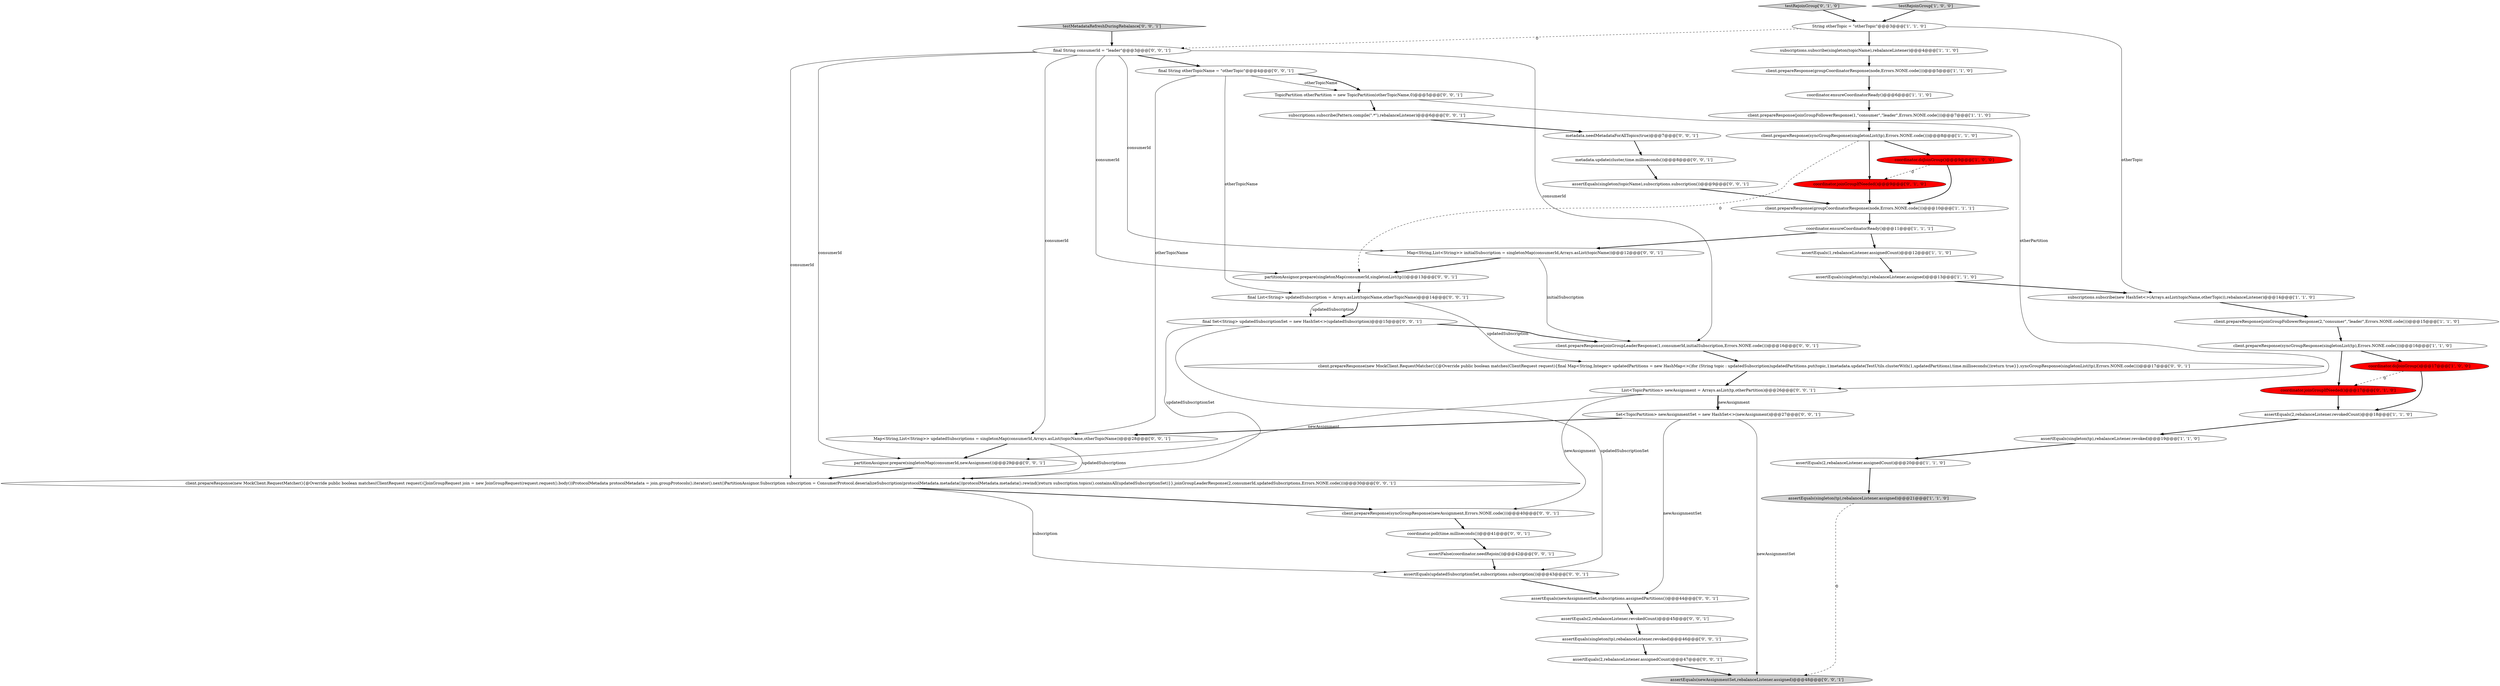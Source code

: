 digraph {
10 [style = filled, label = "assertEquals(2,rebalanceListener.revokedCount)@@@18@@@['1', '1', '0']", fillcolor = white, shape = ellipse image = "AAA0AAABBB1BBB"];
50 [style = filled, label = "Map<String,List<String>> initialSubscription = singletonMap(consumerId,Arrays.asList(topicName))@@@12@@@['0', '0', '1']", fillcolor = white, shape = ellipse image = "AAA0AAABBB3BBB"];
37 [style = filled, label = "client.prepareResponse(new MockClient.RequestMatcher(){@Override public boolean matches(ClientRequest request){JoinGroupRequest join = new JoinGroupRequest(request.request().body())ProtocolMetadata protocolMetadata = join.groupProtocols().iterator().next()PartitionAssignor.Subscription subscription = ConsumerProtocol.deserializeSubscription(protocolMetadata.metadata())protocolMetadata.metadata().rewind()return subscription.topics().containsAll(updatedSubscriptionSet)}},joinGroupLeaderResponse(2,consumerId,updatedSubscriptions,Errors.NONE.code()))@@@30@@@['0', '0', '1']", fillcolor = white, shape = ellipse image = "AAA0AAABBB3BBB"];
24 [style = filled, label = "List<TopicPartition> newAssignment = Arrays.asList(tp,otherPartition)@@@26@@@['0', '0', '1']", fillcolor = white, shape = ellipse image = "AAA0AAABBB3BBB"];
1 [style = filled, label = "client.prepareResponse(groupCoordinatorResponse(node,Errors.NONE.code()))@@@5@@@['1', '1', '0']", fillcolor = white, shape = ellipse image = "AAA0AAABBB1BBB"];
36 [style = filled, label = "assertFalse(coordinator.needRejoin())@@@42@@@['0', '0', '1']", fillcolor = white, shape = ellipse image = "AAA0AAABBB3BBB"];
42 [style = filled, label = "client.prepareResponse(new MockClient.RequestMatcher(){@Override public boolean matches(ClientRequest request){final Map<String,Integer> updatedPartitions = new HashMap<>()for (String topic : updatedSubscription)updatedPartitions.put(topic,1)metadata.update(TestUtils.clusterWith(1,updatedPartitions),time.milliseconds())return true}},syncGroupResponse(singletonList(tp),Errors.NONE.code()))@@@17@@@['0', '0', '1']", fillcolor = white, shape = ellipse image = "AAA0AAABBB3BBB"];
8 [style = filled, label = "assertEquals(1,rebalanceListener.assignedCount)@@@12@@@['1', '1', '0']", fillcolor = white, shape = ellipse image = "AAA0AAABBB1BBB"];
31 [style = filled, label = "client.prepareResponse(syncGroupResponse(newAssignment,Errors.NONE.code()))@@@40@@@['0', '0', '1']", fillcolor = white, shape = ellipse image = "AAA0AAABBB3BBB"];
13 [style = filled, label = "subscriptions.subscribe(singleton(topicName),rebalanceListener)@@@4@@@['1', '1', '0']", fillcolor = white, shape = ellipse image = "AAA0AAABBB1BBB"];
48 [style = filled, label = "TopicPartition otherPartition = new TopicPartition(otherTopicName,0)@@@5@@@['0', '0', '1']", fillcolor = white, shape = ellipse image = "AAA0AAABBB3BBB"];
23 [style = filled, label = "metadata.needMetadataForAllTopics(true)@@@7@@@['0', '0', '1']", fillcolor = white, shape = ellipse image = "AAA0AAABBB3BBB"];
14 [style = filled, label = "coordinator.ensureCoordinatorReady()@@@6@@@['1', '1', '0']", fillcolor = white, shape = ellipse image = "AAA0AAABBB1BBB"];
35 [style = filled, label = "partitionAssignor.prepare(singletonMap(consumerId,newAssignment))@@@29@@@['0', '0', '1']", fillcolor = white, shape = ellipse image = "AAA0AAABBB3BBB"];
39 [style = filled, label = "Set<TopicPartition> newAssignmentSet = new HashSet<>(newAssignment)@@@27@@@['0', '0', '1']", fillcolor = white, shape = ellipse image = "AAA0AAABBB3BBB"];
49 [style = filled, label = "metadata.update(cluster,time.milliseconds())@@@8@@@['0', '0', '1']", fillcolor = white, shape = ellipse image = "AAA0AAABBB3BBB"];
28 [style = filled, label = "partitionAssignor.prepare(singletonMap(consumerId,singletonList(tp)))@@@13@@@['0', '0', '1']", fillcolor = white, shape = ellipse image = "AAA0AAABBB3BBB"];
43 [style = filled, label = "assertEquals(newAssignmentSet,subscriptions.assignedPartitions())@@@44@@@['0', '0', '1']", fillcolor = white, shape = ellipse image = "AAA0AAABBB3BBB"];
2 [style = filled, label = "assertEquals(singleton(tp),rebalanceListener.revoked)@@@19@@@['1', '1', '0']", fillcolor = white, shape = ellipse image = "AAA0AAABBB1BBB"];
17 [style = filled, label = "assertEquals(singleton(tp),rebalanceListener.assigned)@@@21@@@['1', '1', '0']", fillcolor = lightgray, shape = ellipse image = "AAA0AAABBB1BBB"];
38 [style = filled, label = "client.prepareResponse(joinGroupLeaderResponse(1,consumerId,initialSubscription,Errors.NONE.code()))@@@16@@@['0', '0', '1']", fillcolor = white, shape = ellipse image = "AAA0AAABBB3BBB"];
19 [style = filled, label = "client.prepareResponse(groupCoordinatorResponse(node,Errors.NONE.code()))@@@10@@@['1', '1', '1']", fillcolor = white, shape = ellipse image = "AAA0AAABBB1BBB"];
20 [style = filled, label = "testRejoinGroup['0', '1', '0']", fillcolor = lightgray, shape = diamond image = "AAA0AAABBB2BBB"];
40 [style = filled, label = "assertEquals(2,rebalanceListener.revokedCount)@@@45@@@['0', '0', '1']", fillcolor = white, shape = ellipse image = "AAA0AAABBB3BBB"];
4 [style = filled, label = "testRejoinGroup['1', '0', '0']", fillcolor = lightgray, shape = diamond image = "AAA0AAABBB1BBB"];
15 [style = filled, label = "String otherTopic = \"otherTopic\"@@@3@@@['1', '1', '0']", fillcolor = white, shape = ellipse image = "AAA0AAABBB1BBB"];
16 [style = filled, label = "client.prepareResponse(joinGroupFollowerResponse(2,\"consumer\",\"leader\",Errors.NONE.code()))@@@15@@@['1', '1', '0']", fillcolor = white, shape = ellipse image = "AAA0AAABBB1BBB"];
45 [style = filled, label = "subscriptions.subscribe(Pattern.compile(\".*\"),rebalanceListener)@@@6@@@['0', '0', '1']", fillcolor = white, shape = ellipse image = "AAA0AAABBB3BBB"];
5 [style = filled, label = "coordinator.ensureCoordinatorReady()@@@11@@@['1', '1', '1']", fillcolor = white, shape = ellipse image = "AAA0AAABBB1BBB"];
46 [style = filled, label = "testMetadataRefreshDuringRebalance['0', '0', '1']", fillcolor = lightgray, shape = diamond image = "AAA0AAABBB3BBB"];
34 [style = filled, label = "final Set<String> updatedSubscriptionSet = new HashSet<>(updatedSubscription)@@@15@@@['0', '0', '1']", fillcolor = white, shape = ellipse image = "AAA0AAABBB3BBB"];
3 [style = filled, label = "assertEquals(singleton(tp),rebalanceListener.assigned)@@@13@@@['1', '1', '0']", fillcolor = white, shape = ellipse image = "AAA0AAABBB1BBB"];
22 [style = filled, label = "coordinator.joinGroupIfNeeded()@@@17@@@['0', '1', '0']", fillcolor = red, shape = ellipse image = "AAA1AAABBB2BBB"];
26 [style = filled, label = "assertEquals(newAssignmentSet,rebalanceListener.assigned)@@@48@@@['0', '0', '1']", fillcolor = lightgray, shape = ellipse image = "AAA0AAABBB3BBB"];
29 [style = filled, label = "final String consumerId = \"leader\"@@@3@@@['0', '0', '1']", fillcolor = white, shape = ellipse image = "AAA0AAABBB3BBB"];
41 [style = filled, label = "coordinator.poll(time.milliseconds())@@@41@@@['0', '0', '1']", fillcolor = white, shape = ellipse image = "AAA0AAABBB3BBB"];
12 [style = filled, label = "coordinator.doJoinGroup()@@@17@@@['1', '0', '0']", fillcolor = red, shape = ellipse image = "AAA1AAABBB1BBB"];
25 [style = filled, label = "assertEquals(updatedSubscriptionSet,subscriptions.subscription())@@@43@@@['0', '0', '1']", fillcolor = white, shape = ellipse image = "AAA0AAABBB3BBB"];
0 [style = filled, label = "client.prepareResponse(syncGroupResponse(singletonList(tp),Errors.NONE.code()))@@@8@@@['1', '1', '0']", fillcolor = white, shape = ellipse image = "AAA0AAABBB1BBB"];
30 [style = filled, label = "assertEquals(2,rebalanceListener.assignedCount)@@@47@@@['0', '0', '1']", fillcolor = white, shape = ellipse image = "AAA0AAABBB3BBB"];
44 [style = filled, label = "assertEquals(singleton(tp),rebalanceListener.revoked)@@@46@@@['0', '0', '1']", fillcolor = white, shape = ellipse image = "AAA0AAABBB3BBB"];
11 [style = filled, label = "client.prepareResponse(joinGroupFollowerResponse(1,\"consumer\",\"leader\",Errors.NONE.code()))@@@7@@@['1', '1', '0']", fillcolor = white, shape = ellipse image = "AAA0AAABBB1BBB"];
21 [style = filled, label = "coordinator.joinGroupIfNeeded()@@@9@@@['0', '1', '0']", fillcolor = red, shape = ellipse image = "AAA1AAABBB2BBB"];
47 [style = filled, label = "final List<String> updatedSubscription = Arrays.asList(topicName,otherTopicName)@@@14@@@['0', '0', '1']", fillcolor = white, shape = ellipse image = "AAA0AAABBB3BBB"];
33 [style = filled, label = "Map<String,List<String>> updatedSubscriptions = singletonMap(consumerId,Arrays.asList(topicName,otherTopicName))@@@28@@@['0', '0', '1']", fillcolor = white, shape = ellipse image = "AAA0AAABBB3BBB"];
27 [style = filled, label = "assertEquals(singleton(topicName),subscriptions.subscription())@@@9@@@['0', '0', '1']", fillcolor = white, shape = ellipse image = "AAA0AAABBB3BBB"];
32 [style = filled, label = "final String otherTopicName = \"otherTopic\"@@@4@@@['0', '0', '1']", fillcolor = white, shape = ellipse image = "AAA0AAABBB3BBB"];
6 [style = filled, label = "subscriptions.subscribe(new HashSet<>(Arrays.asList(topicName,otherTopic)),rebalanceListener)@@@14@@@['1', '1', '0']", fillcolor = white, shape = ellipse image = "AAA0AAABBB1BBB"];
18 [style = filled, label = "coordinator.doJoinGroup()@@@9@@@['1', '0', '0']", fillcolor = red, shape = ellipse image = "AAA1AAABBB1BBB"];
7 [style = filled, label = "client.prepareResponse(syncGroupResponse(singletonList(tp),Errors.NONE.code()))@@@16@@@['1', '1', '0']", fillcolor = white, shape = ellipse image = "AAA0AAABBB1BBB"];
9 [style = filled, label = "assertEquals(2,rebalanceListener.assignedCount)@@@20@@@['1', '1', '0']", fillcolor = white, shape = ellipse image = "AAA0AAABBB1BBB"];
44->30 [style = bold, label=""];
23->49 [style = bold, label=""];
5->8 [style = bold, label=""];
39->43 [style = solid, label="newAssignmentSet"];
33->35 [style = bold, label=""];
15->13 [style = bold, label=""];
48->24 [style = solid, label="otherPartition"];
32->47 [style = solid, label="otherTopicName"];
45->23 [style = bold, label=""];
21->19 [style = bold, label=""];
39->26 [style = solid, label="newAssignmentSet"];
37->25 [style = solid, label="subscription"];
7->12 [style = bold, label=""];
15->6 [style = solid, label="otherTopic"];
32->33 [style = solid, label="otherTopicName"];
28->47 [style = bold, label=""];
34->37 [style = solid, label="updatedSubscriptionSet"];
50->38 [style = solid, label="initialSubscription"];
4->15 [style = bold, label=""];
8->3 [style = bold, label=""];
16->7 [style = bold, label=""];
18->19 [style = bold, label=""];
24->39 [style = bold, label=""];
30->26 [style = bold, label=""];
32->48 [style = solid, label="otherTopicName"];
3->6 [style = bold, label=""];
9->17 [style = bold, label=""];
25->43 [style = bold, label=""];
15->29 [style = dashed, label="0"];
0->21 [style = bold, label=""];
2->9 [style = bold, label=""];
49->27 [style = bold, label=""];
42->24 [style = bold, label=""];
38->42 [style = bold, label=""];
0->28 [style = dashed, label="0"];
13->1 [style = bold, label=""];
50->28 [style = bold, label=""];
39->33 [style = bold, label=""];
46->29 [style = bold, label=""];
47->34 [style = solid, label="updatedSubscription"];
43->40 [style = bold, label=""];
19->5 [style = bold, label=""];
24->31 [style = solid, label="newAssignment"];
7->22 [style = bold, label=""];
11->0 [style = bold, label=""];
12->10 [style = bold, label=""];
48->45 [style = bold, label=""];
41->36 [style = bold, label=""];
36->25 [style = bold, label=""];
29->35 [style = solid, label="consumerId"];
47->42 [style = solid, label="updatedSubscription"];
33->37 [style = solid, label="updatedSubscriptions"];
29->33 [style = solid, label="consumerId"];
35->37 [style = bold, label=""];
37->31 [style = bold, label=""];
6->16 [style = bold, label=""];
18->21 [style = dashed, label="0"];
29->32 [style = bold, label=""];
24->39 [style = solid, label="newAssignment"];
24->35 [style = solid, label="newAssignment"];
12->22 [style = dashed, label="0"];
22->10 [style = bold, label=""];
31->41 [style = bold, label=""];
0->18 [style = bold, label=""];
32->48 [style = bold, label=""];
1->14 [style = bold, label=""];
10->2 [style = bold, label=""];
27->19 [style = bold, label=""];
29->50 [style = solid, label="consumerId"];
17->26 [style = dashed, label="0"];
34->38 [style = bold, label=""];
47->34 [style = bold, label=""];
5->50 [style = bold, label=""];
29->38 [style = solid, label="consumerId"];
20->15 [style = bold, label=""];
14->11 [style = bold, label=""];
29->28 [style = solid, label="consumerId"];
29->37 [style = solid, label="consumerId"];
40->44 [style = bold, label=""];
34->25 [style = solid, label="updatedSubscriptionSet"];
}
